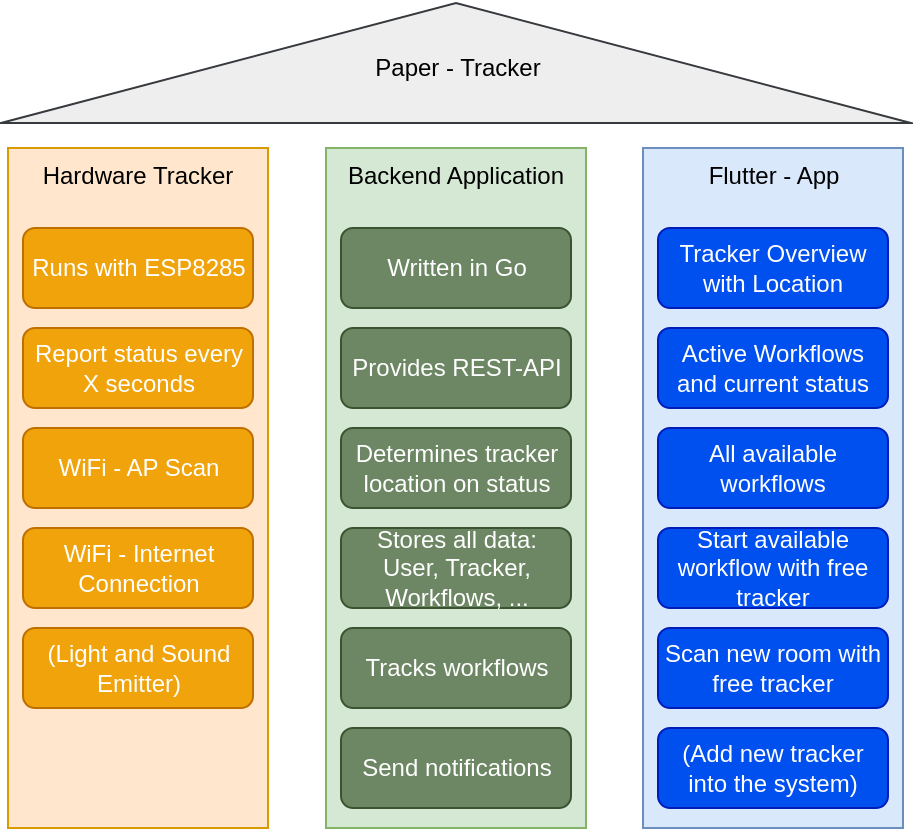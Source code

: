 <mxfile version="12.1.4" type="device" pages="1"><diagram id="hok6mfvGQjB38746Avsb" name="Page-1"><mxGraphModel dx="1408" dy="691" grid="1" gridSize="10" guides="1" tooltips="1" connect="1" arrows="1" fold="1" page="1" pageScale="1" pageWidth="850" pageHeight="1100" math="0" shadow="0"><root><mxCell id="0"/><mxCell id="1" parent="0"/><mxCell id="nmcU6ePmsTs3wJT0OA3F-23" value="" style="group" parent="1" vertex="1" connectable="0"><mxGeometry x="160" y="200" width="130" height="340" as="geometry"/></mxCell><mxCell id="nmcU6ePmsTs3wJT0OA3F-1" value="Hardware Tracker" style="rounded=0;whiteSpace=wrap;html=1;verticalAlign=top;fillColor=#ffe6cc;strokeColor=#d79b00;" parent="nmcU6ePmsTs3wJT0OA3F-23" vertex="1"><mxGeometry width="130" height="340" as="geometry"/></mxCell><mxCell id="nmcU6ePmsTs3wJT0OA3F-3" value="WiFi - AP Scan" style="rounded=1;whiteSpace=wrap;html=1;fillColor=#f0a30a;strokeColor=#BD7000;fontColor=#ffffff;" parent="nmcU6ePmsTs3wJT0OA3F-23" vertex="1"><mxGeometry x="7.5" y="140" width="115" height="40" as="geometry"/></mxCell><mxCell id="nmcU6ePmsTs3wJT0OA3F-4" value="WiFi - Internet Connection" style="rounded=1;whiteSpace=wrap;html=1;fillColor=#f0a30a;strokeColor=#BD7000;fontColor=#ffffff;" parent="nmcU6ePmsTs3wJT0OA3F-23" vertex="1"><mxGeometry x="7.5" y="190" width="115" height="40" as="geometry"/></mxCell><mxCell id="nmcU6ePmsTs3wJT0OA3F-5" value="(Light and Sound Emitter)" style="rounded=1;whiteSpace=wrap;html=1;fillColor=#f0a30a;strokeColor=#BD7000;fontColor=#ffffff;" parent="nmcU6ePmsTs3wJT0OA3F-23" vertex="1"><mxGeometry x="7.5" y="240" width="115" height="40" as="geometry"/></mxCell><mxCell id="nmcU6ePmsTs3wJT0OA3F-13" value="Report status every X seconds" style="rounded=1;whiteSpace=wrap;html=1;fillColor=#f0a30a;strokeColor=#BD7000;fontColor=#ffffff;" parent="nmcU6ePmsTs3wJT0OA3F-23" vertex="1"><mxGeometry x="7.5" y="90" width="115" height="40" as="geometry"/></mxCell><mxCell id="nmcU6ePmsTs3wJT0OA3F-14" value="Runs with ESP8285" style="rounded=1;whiteSpace=wrap;html=1;fillColor=#f0a30a;strokeColor=#BD7000;fontColor=#ffffff;" parent="nmcU6ePmsTs3wJT0OA3F-23" vertex="1"><mxGeometry x="7.5" y="40" width="115" height="40" as="geometry"/></mxCell><mxCell id="nmcU6ePmsTs3wJT0OA3F-24" value="" style="group" parent="1" vertex="1" connectable="0"><mxGeometry x="319" y="200" width="130" height="340" as="geometry"/></mxCell><mxCell id="nmcU6ePmsTs3wJT0OA3F-17" value="Backend Application" style="rounded=0;whiteSpace=wrap;html=1;verticalAlign=top;fillColor=#d5e8d4;strokeColor=#82b366;" parent="nmcU6ePmsTs3wJT0OA3F-24" vertex="1"><mxGeometry width="130" height="340" as="geometry"/></mxCell><mxCell id="nmcU6ePmsTs3wJT0OA3F-18" value="Written in Go" style="rounded=1;whiteSpace=wrap;html=1;fillColor=#6d8764;strokeColor=#3A5431;fontColor=#ffffff;" parent="nmcU6ePmsTs3wJT0OA3F-24" vertex="1"><mxGeometry x="7.5" y="40" width="115" height="40" as="geometry"/></mxCell><mxCell id="nmcU6ePmsTs3wJT0OA3F-19" value="Determines tracker location on status" style="rounded=1;whiteSpace=wrap;html=1;fillColor=#6d8764;strokeColor=#3A5431;fontColor=#ffffff;" parent="nmcU6ePmsTs3wJT0OA3F-24" vertex="1"><mxGeometry x="7.5" y="140" width="115" height="40" as="geometry"/></mxCell><mxCell id="nmcU6ePmsTs3wJT0OA3F-20" value="Stores all data:&lt;br&gt;User, Tracker, Workflows, ..." style="rounded=1;whiteSpace=wrap;html=1;fillColor=#6d8764;strokeColor=#3A5431;fontColor=#ffffff;" parent="nmcU6ePmsTs3wJT0OA3F-24" vertex="1"><mxGeometry x="7.5" y="190" width="115" height="40" as="geometry"/></mxCell><mxCell id="nmcU6ePmsTs3wJT0OA3F-21" value="Tracks workflows" style="rounded=1;whiteSpace=wrap;html=1;fillColor=#6d8764;strokeColor=#3A5431;fontColor=#ffffff;" parent="nmcU6ePmsTs3wJT0OA3F-24" vertex="1"><mxGeometry x="7.5" y="240" width="115" height="40" as="geometry"/></mxCell><mxCell id="nmcU6ePmsTs3wJT0OA3F-22" value="Send notifications" style="rounded=1;whiteSpace=wrap;html=1;fillColor=#6d8764;strokeColor=#3A5431;fontColor=#ffffff;" parent="nmcU6ePmsTs3wJT0OA3F-24" vertex="1"><mxGeometry x="7.5" y="290" width="115" height="40" as="geometry"/></mxCell><mxCell id="nmcU6ePmsTs3wJT0OA3F-29" value="Provides REST-API" style="rounded=1;whiteSpace=wrap;html=1;fillColor=#6d8764;strokeColor=#3A5431;fontColor=#ffffff;" parent="nmcU6ePmsTs3wJT0OA3F-24" vertex="1"><mxGeometry x="7.5" y="90" width="115" height="40" as="geometry"/></mxCell><mxCell id="nmcU6ePmsTs3wJT0OA3F-25" value="" style="group" parent="1" vertex="1" connectable="0"><mxGeometry x="477.5" y="200" width="130" height="340" as="geometry"/></mxCell><mxCell id="nmcU6ePmsTs3wJT0OA3F-6" value="Flutter - App" style="rounded=0;whiteSpace=wrap;html=1;verticalAlign=top;fillColor=#dae8fc;strokeColor=#6c8ebf;" parent="nmcU6ePmsTs3wJT0OA3F-25" vertex="1"><mxGeometry width="130" height="340" as="geometry"/></mxCell><mxCell id="nmcU6ePmsTs3wJT0OA3F-7" value="Tracker Overview with Location" style="rounded=1;whiteSpace=wrap;html=1;fillColor=#0050ef;strokeColor=#001DBC;fontColor=#ffffff;" parent="nmcU6ePmsTs3wJT0OA3F-25" vertex="1"><mxGeometry x="7.5" y="40" width="115" height="40" as="geometry"/></mxCell><mxCell id="nmcU6ePmsTs3wJT0OA3F-8" value="Active Workflows and current status" style="rounded=1;whiteSpace=wrap;html=1;fillColor=#0050ef;strokeColor=#001DBC;fontColor=#ffffff;" parent="nmcU6ePmsTs3wJT0OA3F-25" vertex="1"><mxGeometry x="7.5" y="90" width="115" height="40" as="geometry"/></mxCell><mxCell id="nmcU6ePmsTs3wJT0OA3F-9" value="All available workflows" style="rounded=1;whiteSpace=wrap;html=1;fillColor=#0050ef;strokeColor=#001DBC;fontColor=#ffffff;" parent="nmcU6ePmsTs3wJT0OA3F-25" vertex="1"><mxGeometry x="7.5" y="140" width="115" height="40" as="geometry"/></mxCell><mxCell id="nmcU6ePmsTs3wJT0OA3F-10" value="Start available workflow with free tracker" style="rounded=1;whiteSpace=wrap;html=1;fillColor=#0050ef;strokeColor=#001DBC;fontColor=#ffffff;" parent="nmcU6ePmsTs3wJT0OA3F-25" vertex="1"><mxGeometry x="7.5" y="190" width="115" height="40" as="geometry"/></mxCell><mxCell id="nmcU6ePmsTs3wJT0OA3F-11" value="Scan new room with free tracker" style="rounded=1;whiteSpace=wrap;html=1;fillColor=#0050ef;strokeColor=#001DBC;fontColor=#ffffff;" parent="nmcU6ePmsTs3wJT0OA3F-25" vertex="1"><mxGeometry x="7.5" y="240" width="115" height="40" as="geometry"/></mxCell><mxCell id="nmcU6ePmsTs3wJT0OA3F-12" value="(Add new tracker into the system)" style="rounded=1;whiteSpace=wrap;html=1;fillColor=#0050ef;strokeColor=#001DBC;fontColor=#ffffff;" parent="nmcU6ePmsTs3wJT0OA3F-25" vertex="1"><mxGeometry x="7.5" y="290" width="115" height="40" as="geometry"/></mxCell><mxCell id="nmcU6ePmsTs3wJT0OA3F-26" value="" style="triangle;whiteSpace=wrap;html=1;rotation=-90;horizontal=1;labelPosition=center;verticalLabelPosition=middle;align=center;verticalAlign=middle;fillColor=#eeeeee;strokeColor=#36393d;" parent="1" vertex="1"><mxGeometry x="354" y="-70" width="60" height="455" as="geometry"/></mxCell><mxCell id="nmcU6ePmsTs3wJT0OA3F-28" value="Paper - Tracker" style="text;html=1;strokeColor=none;fillColor=none;align=center;verticalAlign=middle;whiteSpace=wrap;rounded=0;" parent="1" vertex="1"><mxGeometry x="340" y="150" width="90" height="20" as="geometry"/></mxCell></root></mxGraphModel></diagram></mxfile>